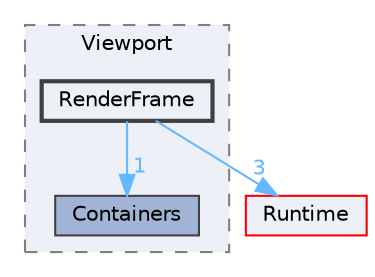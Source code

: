 digraph "RenderFrame"
{
 // INTERACTIVE_SVG=YES
 // LATEX_PDF_SIZE
  bgcolor="transparent";
  edge [fontname=Helvetica,fontsize=10,labelfontname=Helvetica,labelfontsize=10];
  node [fontname=Helvetica,fontsize=10,shape=box,height=0.2,width=0.4];
  compound=true
  subgraph clusterdir_c57a6b255481b1ecf8d1376dc916afcc {
    graph [ bgcolor="#edf0f7", pencolor="grey50", label="Viewport", fontname=Helvetica,fontsize=10 style="filled,dashed", URL="dir_c57a6b255481b1ecf8d1376dc916afcc.html",tooltip=""]
  dir_ba7fa2bc44a6c97ea2cee03744d67c6e [label="Containers", fillcolor="#a2b4d6", color="grey25", style="filled", URL="dir_ba7fa2bc44a6c97ea2cee03744d67c6e.html",tooltip=""];
  dir_56a3885f0cb20cad5966fd700d393677 [label="RenderFrame", fillcolor="#edf0f7", color="grey25", style="filled,bold", URL="dir_56a3885f0cb20cad5966fd700d393677.html",tooltip=""];
  }
  dir_7536b172fbd480bfd146a1b1acd6856b [label="Runtime", fillcolor="#edf0f7", color="red", style="filled", URL="dir_7536b172fbd480bfd146a1b1acd6856b.html",tooltip=""];
  dir_56a3885f0cb20cad5966fd700d393677->dir_7536b172fbd480bfd146a1b1acd6856b [headlabel="3", labeldistance=1.5 headhref="dir_000961_000984.html" href="dir_000961_000984.html" color="steelblue1" fontcolor="steelblue1"];
  dir_56a3885f0cb20cad5966fd700d393677->dir_ba7fa2bc44a6c97ea2cee03744d67c6e [headlabel="1", labeldistance=1.5 headhref="dir_000961_000248.html" href="dir_000961_000248.html" color="steelblue1" fontcolor="steelblue1"];
}
